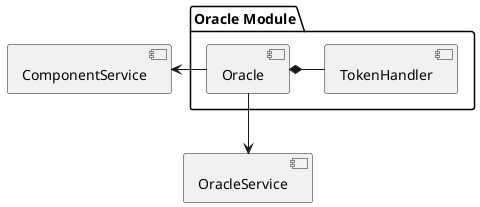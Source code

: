 @startuml

package "Oracle Module" as OracleModule {
  [Oracle] as oracle
  [TokenHandler] as th
}

[ComponentService] as componentS
[OracleService] as oracleS

componentS <- oracle

oracle --> oracleS
oracle *- th

@enduml